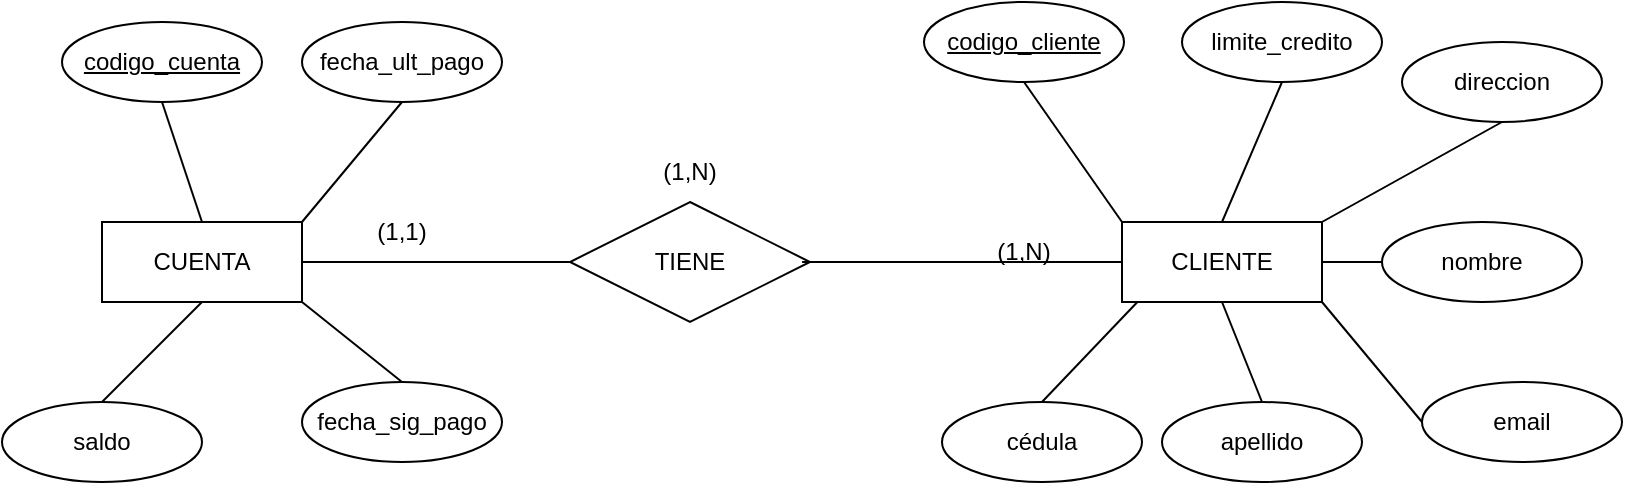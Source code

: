 <mxfile version="24.2.7" type="github">
  <diagram name="Página-1" id="u5VWJeHZDkZvFIDJOj_d">
    <mxGraphModel dx="1461" dy="652" grid="1" gridSize="10" guides="1" tooltips="1" connect="1" arrows="1" fold="1" page="1" pageScale="1" pageWidth="827" pageHeight="1169" math="0" shadow="0">
      <root>
        <mxCell id="0" />
        <mxCell id="1" parent="0" />
        <mxCell id="4R-aT8sRLvNyc0k-8S7c-1" value="CUENTA" style="whiteSpace=wrap;html=1;align=center;" vertex="1" parent="1">
          <mxGeometry x="60" y="290" width="100" height="40" as="geometry" />
        </mxCell>
        <mxCell id="4R-aT8sRLvNyc0k-8S7c-2" value="CLIENTE" style="whiteSpace=wrap;html=1;align=center;" vertex="1" parent="1">
          <mxGeometry x="570" y="290" width="100" height="40" as="geometry" />
        </mxCell>
        <mxCell id="4R-aT8sRLvNyc0k-8S7c-3" value="TIENE" style="shape=rhombus;perimeter=rhombusPerimeter;whiteSpace=wrap;html=1;align=center;" vertex="1" parent="1">
          <mxGeometry x="294" y="280" width="120" height="60" as="geometry" />
        </mxCell>
        <mxCell id="4R-aT8sRLvNyc0k-8S7c-4" value="nombre" style="ellipse;whiteSpace=wrap;html=1;align=center;" vertex="1" parent="1">
          <mxGeometry x="700" y="290" width="100" height="40" as="geometry" />
        </mxCell>
        <mxCell id="4R-aT8sRLvNyc0k-8S7c-5" value="apellido" style="ellipse;whiteSpace=wrap;html=1;align=center;" vertex="1" parent="1">
          <mxGeometry x="590" y="380" width="100" height="40" as="geometry" />
        </mxCell>
        <mxCell id="4R-aT8sRLvNyc0k-8S7c-6" value="email" style="ellipse;whiteSpace=wrap;html=1;align=center;" vertex="1" parent="1">
          <mxGeometry x="720" y="370" width="100" height="40" as="geometry" />
        </mxCell>
        <mxCell id="4R-aT8sRLvNyc0k-8S7c-7" value="direccion" style="ellipse;whiteSpace=wrap;html=1;align=center;" vertex="1" parent="1">
          <mxGeometry x="710" y="200" width="100" height="40" as="geometry" />
        </mxCell>
        <mxCell id="4R-aT8sRLvNyc0k-8S7c-8" value="limite_credito" style="ellipse;whiteSpace=wrap;html=1;align=center;" vertex="1" parent="1">
          <mxGeometry x="600" y="180" width="100" height="40" as="geometry" />
        </mxCell>
        <mxCell id="4R-aT8sRLvNyc0k-8S7c-10" value="cédula" style="ellipse;whiteSpace=wrap;html=1;align=center;" vertex="1" parent="1">
          <mxGeometry x="480" y="380" width="100" height="40" as="geometry" />
        </mxCell>
        <mxCell id="4R-aT8sRLvNyc0k-8S7c-11" value="codigo_cliente" style="ellipse;whiteSpace=wrap;html=1;align=center;fontStyle=4;" vertex="1" parent="1">
          <mxGeometry x="471" y="180" width="100" height="40" as="geometry" />
        </mxCell>
        <mxCell id="4R-aT8sRLvNyc0k-8S7c-12" value="" style="endArrow=none;html=1;rounded=0;exitX=0.077;exitY=1;exitDx=0;exitDy=0;exitPerimeter=0;entryX=0.5;entryY=0;entryDx=0;entryDy=0;" edge="1" parent="1" source="4R-aT8sRLvNyc0k-8S7c-2" target="4R-aT8sRLvNyc0k-8S7c-10">
          <mxGeometry relative="1" as="geometry">
            <mxPoint x="590" y="340" as="sourcePoint" />
            <mxPoint x="750" y="340" as="targetPoint" />
          </mxGeometry>
        </mxCell>
        <mxCell id="4R-aT8sRLvNyc0k-8S7c-13" value="" style="endArrow=none;html=1;rounded=0;exitX=0.5;exitY=1;exitDx=0;exitDy=0;entryX=0.5;entryY=0;entryDx=0;entryDy=0;" edge="1" parent="1" source="4R-aT8sRLvNyc0k-8S7c-2" target="4R-aT8sRLvNyc0k-8S7c-5">
          <mxGeometry relative="1" as="geometry">
            <mxPoint x="620" y="340" as="sourcePoint" />
            <mxPoint x="750" y="340" as="targetPoint" />
          </mxGeometry>
        </mxCell>
        <mxCell id="4R-aT8sRLvNyc0k-8S7c-14" value="" style="endArrow=none;html=1;rounded=0;exitX=1;exitY=0.5;exitDx=0;exitDy=0;entryX=0;entryY=0.5;entryDx=0;entryDy=0;" edge="1" parent="1" source="4R-aT8sRLvNyc0k-8S7c-2" target="4R-aT8sRLvNyc0k-8S7c-4">
          <mxGeometry relative="1" as="geometry">
            <mxPoint x="590" y="340" as="sourcePoint" />
            <mxPoint x="750" y="340" as="targetPoint" />
          </mxGeometry>
        </mxCell>
        <mxCell id="4R-aT8sRLvNyc0k-8S7c-15" value="" style="endArrow=none;html=1;rounded=0;exitX=1;exitY=1;exitDx=0;exitDy=0;entryX=0;entryY=0.5;entryDx=0;entryDy=0;" edge="1" parent="1" source="4R-aT8sRLvNyc0k-8S7c-2" target="4R-aT8sRLvNyc0k-8S7c-6">
          <mxGeometry relative="1" as="geometry">
            <mxPoint x="480" y="460" as="sourcePoint" />
            <mxPoint x="720" y="370" as="targetPoint" />
          </mxGeometry>
        </mxCell>
        <mxCell id="4R-aT8sRLvNyc0k-8S7c-16" value="" style="endArrow=none;html=1;rounded=0;exitX=0;exitY=0;exitDx=0;exitDy=0;entryX=0.5;entryY=1;entryDx=0;entryDy=0;" edge="1" parent="1" source="4R-aT8sRLvNyc0k-8S7c-2" target="4R-aT8sRLvNyc0k-8S7c-11">
          <mxGeometry relative="1" as="geometry">
            <mxPoint x="450" y="490" as="sourcePoint" />
            <mxPoint x="610" y="490" as="targetPoint" />
          </mxGeometry>
        </mxCell>
        <mxCell id="4R-aT8sRLvNyc0k-8S7c-17" value="" style="endArrow=none;html=1;rounded=0;exitX=0.5;exitY=1;exitDx=0;exitDy=0;entryX=0.5;entryY=0;entryDx=0;entryDy=0;" edge="1" parent="1" source="4R-aT8sRLvNyc0k-8S7c-8" target="4R-aT8sRLvNyc0k-8S7c-2">
          <mxGeometry relative="1" as="geometry">
            <mxPoint x="610" y="250" as="sourcePoint" />
            <mxPoint x="770" y="250" as="targetPoint" />
          </mxGeometry>
        </mxCell>
        <mxCell id="4R-aT8sRLvNyc0k-8S7c-18" value="" style="endArrow=none;html=1;rounded=0;exitX=1;exitY=0;exitDx=0;exitDy=0;entryX=0.5;entryY=1;entryDx=0;entryDy=0;" edge="1" parent="1" source="4R-aT8sRLvNyc0k-8S7c-2" target="4R-aT8sRLvNyc0k-8S7c-7">
          <mxGeometry relative="1" as="geometry">
            <mxPoint x="470" y="490" as="sourcePoint" />
            <mxPoint x="630" y="490" as="targetPoint" />
          </mxGeometry>
        </mxCell>
        <mxCell id="4R-aT8sRLvNyc0k-8S7c-19" value="saldo" style="ellipse;whiteSpace=wrap;html=1;align=center;" vertex="1" parent="1">
          <mxGeometry x="10" y="380" width="100" height="40" as="geometry" />
        </mxCell>
        <mxCell id="4R-aT8sRLvNyc0k-8S7c-22" value="codigo_cuenta" style="ellipse;whiteSpace=wrap;html=1;align=center;fontStyle=4;" vertex="1" parent="1">
          <mxGeometry x="40" y="190" width="100" height="40" as="geometry" />
        </mxCell>
        <mxCell id="4R-aT8sRLvNyc0k-8S7c-23" value="fecha_ult_pago" style="ellipse;whiteSpace=wrap;html=1;align=center;" vertex="1" parent="1">
          <mxGeometry x="160" y="190" width="100" height="40" as="geometry" />
        </mxCell>
        <mxCell id="4R-aT8sRLvNyc0k-8S7c-24" value="fecha_sig_pago" style="ellipse;whiteSpace=wrap;html=1;align=center;" vertex="1" parent="1">
          <mxGeometry x="160" y="370" width="100" height="40" as="geometry" />
        </mxCell>
        <mxCell id="4R-aT8sRLvNyc0k-8S7c-26" value="" style="endArrow=none;html=1;rounded=0;exitX=0.5;exitY=0;exitDx=0;exitDy=0;entryX=0.5;entryY=1;entryDx=0;entryDy=0;" edge="1" parent="1" source="4R-aT8sRLvNyc0k-8S7c-1" target="4R-aT8sRLvNyc0k-8S7c-22">
          <mxGeometry relative="1" as="geometry">
            <mxPoint x="120" y="490" as="sourcePoint" />
            <mxPoint x="280" y="490" as="targetPoint" />
          </mxGeometry>
        </mxCell>
        <mxCell id="4R-aT8sRLvNyc0k-8S7c-27" value="" style="endArrow=none;html=1;rounded=0;exitX=0.5;exitY=1;exitDx=0;exitDy=0;entryX=1;entryY=0;entryDx=0;entryDy=0;" edge="1" parent="1" source="4R-aT8sRLvNyc0k-8S7c-23" target="4R-aT8sRLvNyc0k-8S7c-1">
          <mxGeometry relative="1" as="geometry">
            <mxPoint x="590" y="340" as="sourcePoint" />
            <mxPoint x="750" y="340" as="targetPoint" />
          </mxGeometry>
        </mxCell>
        <mxCell id="4R-aT8sRLvNyc0k-8S7c-28" value="" style="endArrow=none;html=1;rounded=0;exitX=1;exitY=0.5;exitDx=0;exitDy=0;entryX=0;entryY=0.5;entryDx=0;entryDy=0;" edge="1" parent="1" source="4R-aT8sRLvNyc0k-8S7c-1" target="4R-aT8sRLvNyc0k-8S7c-3">
          <mxGeometry relative="1" as="geometry">
            <mxPoint x="150" y="490" as="sourcePoint" />
            <mxPoint x="310" y="490" as="targetPoint" />
          </mxGeometry>
        </mxCell>
        <mxCell id="4R-aT8sRLvNyc0k-8S7c-29" value="" style="endArrow=none;html=1;rounded=0;exitX=0.967;exitY=0.5;exitDx=0;exitDy=0;exitPerimeter=0;entryX=0;entryY=0.5;entryDx=0;entryDy=0;" edge="1" parent="1" source="4R-aT8sRLvNyc0k-8S7c-3" target="4R-aT8sRLvNyc0k-8S7c-2">
          <mxGeometry relative="1" as="geometry">
            <mxPoint x="360" y="500" as="sourcePoint" />
            <mxPoint x="520" y="500" as="targetPoint" />
          </mxGeometry>
        </mxCell>
        <mxCell id="4R-aT8sRLvNyc0k-8S7c-31" value="" style="endArrow=none;html=1;rounded=0;exitX=0.5;exitY=1;exitDx=0;exitDy=0;entryX=0.5;entryY=0;entryDx=0;entryDy=0;" edge="1" parent="1" source="4R-aT8sRLvNyc0k-8S7c-1" target="4R-aT8sRLvNyc0k-8S7c-19">
          <mxGeometry relative="1" as="geometry">
            <mxPoint x="130" y="470" as="sourcePoint" />
            <mxPoint x="290" y="470" as="targetPoint" />
          </mxGeometry>
        </mxCell>
        <mxCell id="4R-aT8sRLvNyc0k-8S7c-32" value="" style="endArrow=none;html=1;rounded=0;exitX=1;exitY=1;exitDx=0;exitDy=0;entryX=0.5;entryY=0;entryDx=0;entryDy=0;" edge="1" parent="1" source="4R-aT8sRLvNyc0k-8S7c-1" target="4R-aT8sRLvNyc0k-8S7c-24">
          <mxGeometry relative="1" as="geometry">
            <mxPoint x="140" y="480" as="sourcePoint" />
            <mxPoint x="300" y="480" as="targetPoint" />
          </mxGeometry>
        </mxCell>
        <mxCell id="4R-aT8sRLvNyc0k-8S7c-33" value="(1,1)" style="text;strokeColor=none;align=center;fillColor=none;html=1;verticalAlign=middle;whiteSpace=wrap;rounded=0;" vertex="1" parent="1">
          <mxGeometry x="180" y="280" width="60" height="30" as="geometry" />
        </mxCell>
        <mxCell id="4R-aT8sRLvNyc0k-8S7c-34" value="(1,N)" style="text;strokeColor=none;align=center;fillColor=none;html=1;verticalAlign=middle;whiteSpace=wrap;rounded=0;" vertex="1" parent="1">
          <mxGeometry x="324" y="250" width="60" height="30" as="geometry" />
        </mxCell>
        <mxCell id="4R-aT8sRLvNyc0k-8S7c-35" value="(1,N)" style="text;strokeColor=none;align=center;fillColor=none;html=1;verticalAlign=middle;whiteSpace=wrap;rounded=0;" vertex="1" parent="1">
          <mxGeometry x="491" y="290" width="60" height="30" as="geometry" />
        </mxCell>
      </root>
    </mxGraphModel>
  </diagram>
</mxfile>
